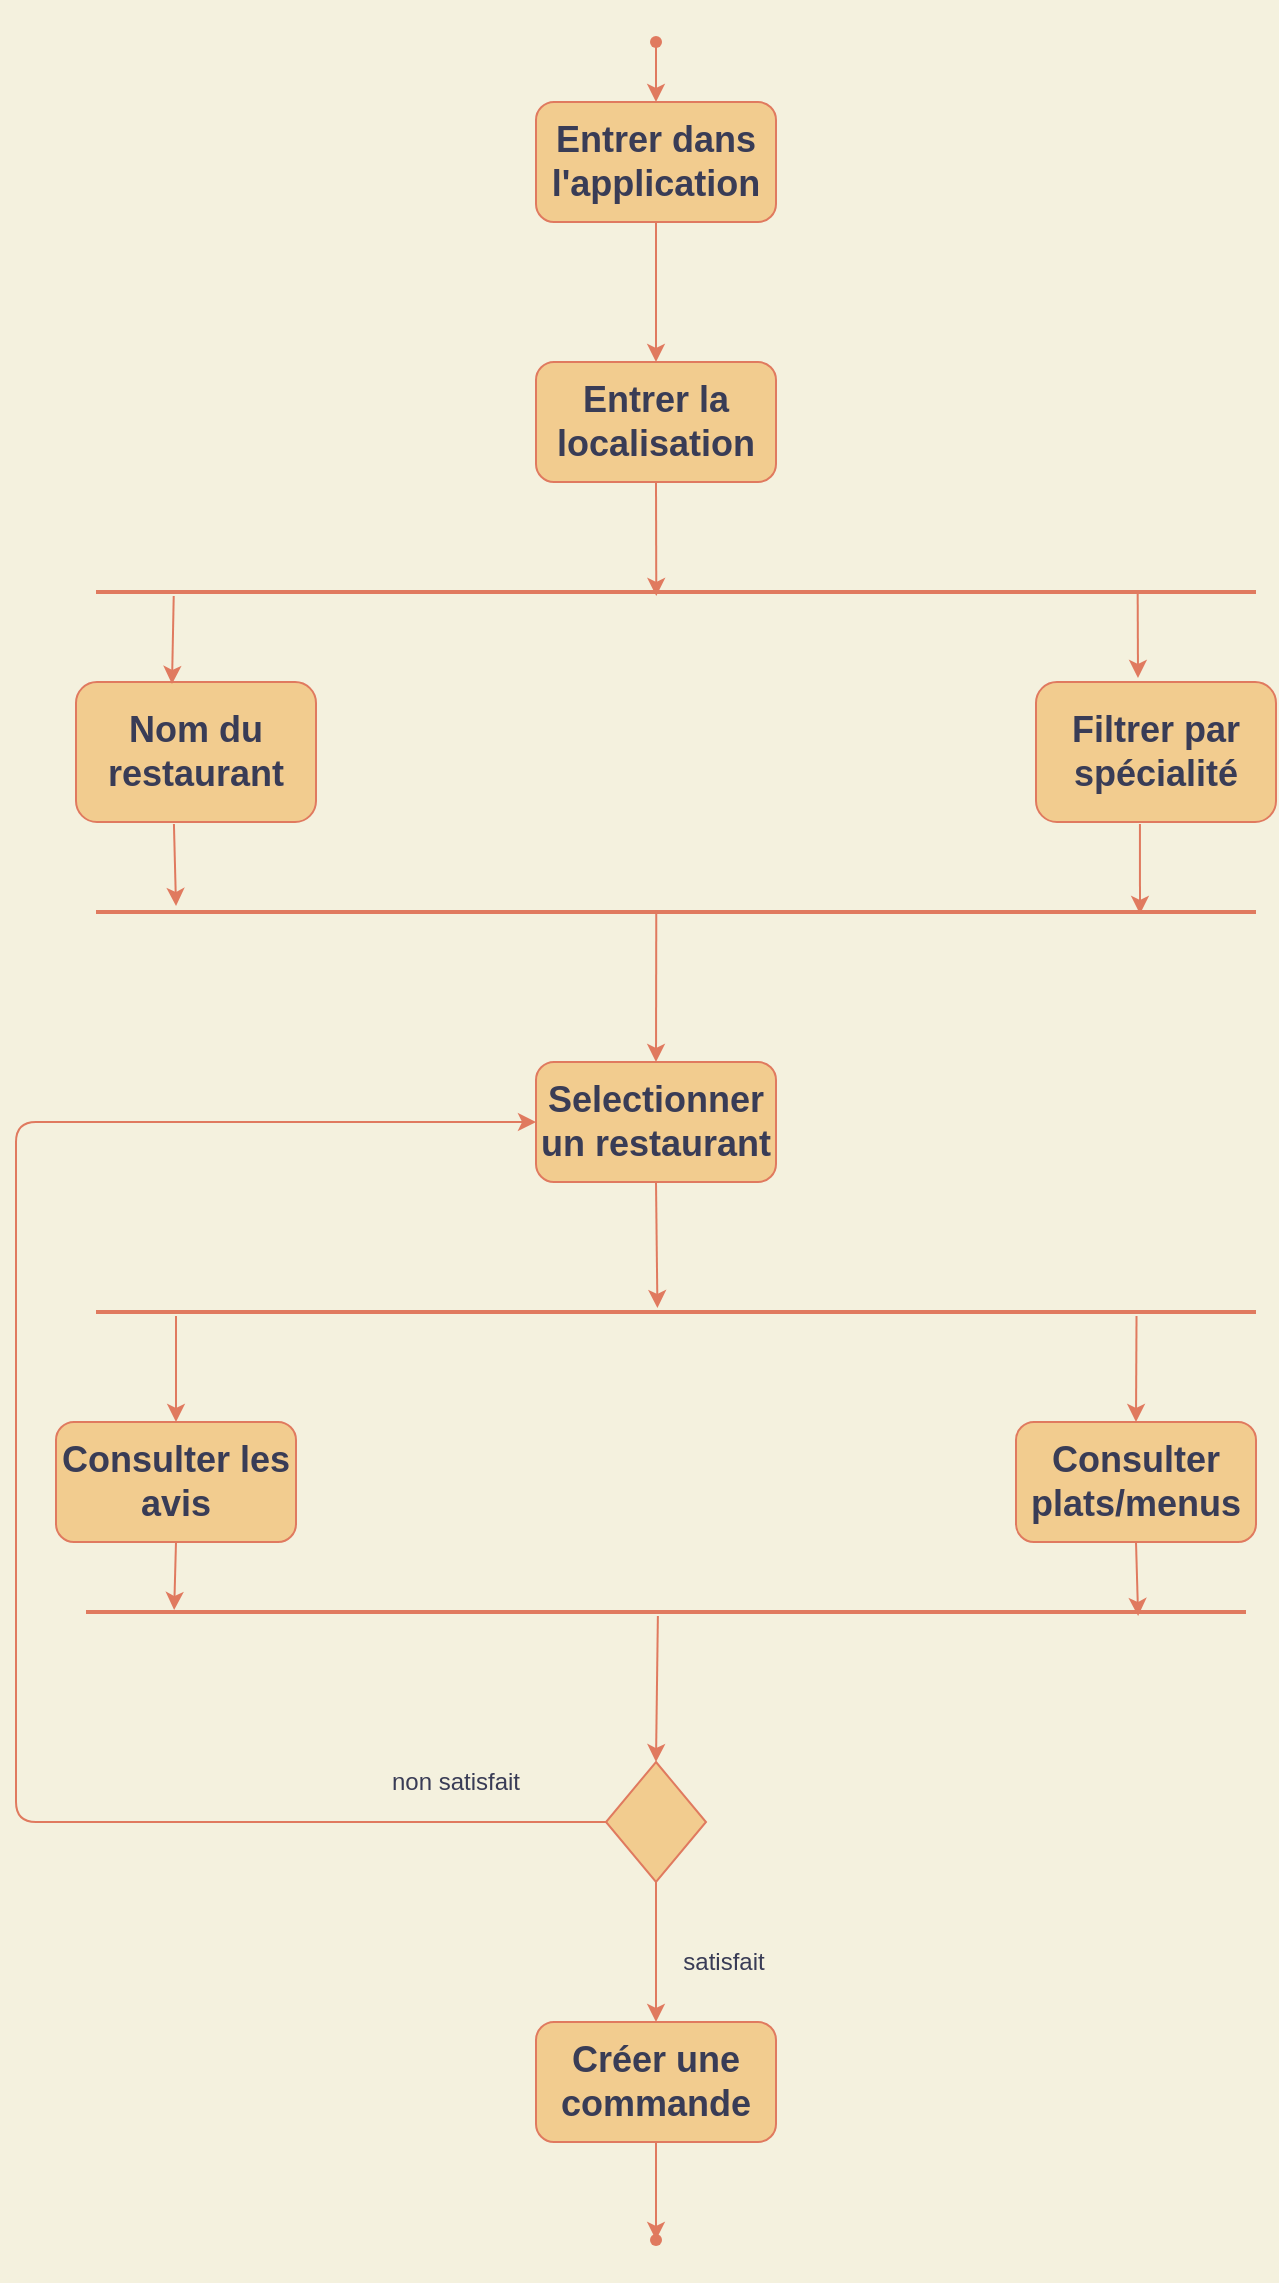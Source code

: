 <mxfile>
    <diagram id="uJ4X8tZM4djJGg5M1Jn0" name="Page-1">
        <mxGraphModel dx="1118" dy="450" grid="0" gridSize="10" guides="1" tooltips="1" connect="1" arrows="1" fold="1" page="1" pageScale="1" pageWidth="827" pageHeight="1169" background="#F4F1DE" math="0" shadow="0">
            <root>
                <mxCell id="0"/>
                <mxCell id="1" parent="0"/>
                <mxCell id="2" value="" style="shape=waypoint;sketch=0;fillStyle=solid;size=6;pointerEvents=1;points=[];fillColor=none;resizable=0;rotatable=0;perimeter=centerPerimeter;snapToPoint=1;strokeColor=#E07A5F;fontColor=#393C56;" parent="1" vertex="1">
                    <mxGeometry x="380" y="30" width="40" height="40" as="geometry"/>
                </mxCell>
                <mxCell id="3" value="" style="endArrow=classic;html=1;exitX=0.575;exitY=0.525;exitDx=0;exitDy=0;exitPerimeter=0;labelBackgroundColor=#F4F1DE;strokeColor=#E07A5F;fontColor=#393C56;" parent="1" source="2" target="4" edge="1">
                    <mxGeometry width="50" height="50" relative="1" as="geometry">
                        <mxPoint x="390" y="330" as="sourcePoint"/>
                        <mxPoint x="440" y="280" as="targetPoint"/>
                    </mxGeometry>
                </mxCell>
                <mxCell id="4" value="&lt;h2&gt;Entrer dans l'application&lt;/h2&gt;" style="rounded=1;whiteSpace=wrap;html=1;fillColor=#F2CC8F;strokeColor=#E07A5F;fontColor=#393C56;" parent="1" vertex="1">
                    <mxGeometry x="340" y="80" width="120" height="60" as="geometry"/>
                </mxCell>
                <mxCell id="5" value="&lt;h2&gt;Entrer la localisation&lt;/h2&gt;" style="rounded=1;whiteSpace=wrap;html=1;fillColor=#F2CC8F;strokeColor=#E07A5F;fontColor=#393C56;" parent="1" vertex="1">
                    <mxGeometry x="340" y="210" width="120" height="60" as="geometry"/>
                </mxCell>
                <mxCell id="6" value="" style="endArrow=classic;html=1;exitX=0.5;exitY=1;exitDx=0;exitDy=0;entryX=0.5;entryY=0;entryDx=0;entryDy=0;labelBackgroundColor=#F4F1DE;strokeColor=#E07A5F;fontColor=#393C56;" parent="1" source="4" edge="1" target="5">
                    <mxGeometry width="50" height="50" relative="1" as="geometry">
                        <mxPoint x="390" y="320" as="sourcePoint"/>
                        <mxPoint x="400" y="180" as="targetPoint"/>
                    </mxGeometry>
                </mxCell>
                <mxCell id="13" value="&lt;h2&gt;Filtrer par spécialité&lt;/h2&gt;" style="rounded=1;whiteSpace=wrap;html=1;fillColor=#F2CC8F;strokeColor=#E07A5F;fontColor=#393C56;" parent="1" vertex="1">
                    <mxGeometry x="590" y="370" width="120" height="70" as="geometry"/>
                </mxCell>
                <mxCell id="15" value="&lt;h2&gt;Selectionner un restaurant&lt;/h2&gt;" style="rounded=1;whiteSpace=wrap;html=1;fillColor=#F2CC8F;strokeColor=#E07A5F;fontColor=#393C56;" parent="1" vertex="1">
                    <mxGeometry x="340" y="560" width="120" height="60" as="geometry"/>
                </mxCell>
                <mxCell id="18" value="" style="line;strokeWidth=2;html=1;labelBackgroundColor=#F4F1DE;fillColor=#F2CC8F;strokeColor=#E07A5F;fontColor=#393C56;" parent="1" vertex="1">
                    <mxGeometry x="120" y="320" width="580" height="10" as="geometry"/>
                </mxCell>
                <mxCell id="22" value="&lt;h2&gt;Consulter les avis&lt;/h2&gt;" style="rounded=1;whiteSpace=wrap;html=1;fillColor=#F2CC8F;strokeColor=#E07A5F;fontColor=#393C56;" parent="1" vertex="1">
                    <mxGeometry x="100" y="740" width="120" height="60" as="geometry"/>
                </mxCell>
                <mxCell id="23" value="&lt;h2&gt;&lt;span&gt;Consulter plats/menus&lt;/span&gt;&lt;/h2&gt;" style="rounded=1;whiteSpace=wrap;html=1;fillColor=#F2CC8F;strokeColor=#E07A5F;fontColor=#393C56;" parent="1" vertex="1">
                    <mxGeometry x="580" y="740" width="120" height="60" as="geometry"/>
                </mxCell>
                <mxCell id="30" value="&lt;h2&gt;Créer une commande&lt;/h2&gt;" style="rounded=1;whiteSpace=wrap;html=1;fillColor=#F2CC8F;strokeColor=#E07A5F;fontColor=#393C56;" parent="1" vertex="1">
                    <mxGeometry x="340" y="1040" width="120" height="60" as="geometry"/>
                </mxCell>
                <mxCell id="36" value="" style="edgeStyle=elbowEdgeStyle;elbow=horizontal;endArrow=classic;html=1;entryX=0;entryY=0.5;entryDx=0;entryDy=0;exitX=0;exitY=0.5;exitDx=0;exitDy=0;labelBackgroundColor=#F4F1DE;strokeColor=#E07A5F;fontColor=#393C56;" parent="1" source="70" target="15" edge="1">
                    <mxGeometry width="50" height="50" relative="1" as="geometry">
                        <mxPoint x="370" y="650" as="sourcePoint"/>
                        <mxPoint x="200" y="881" as="targetPoint"/>
                        <Array as="points">
                            <mxPoint x="80" y="500"/>
                        </Array>
                    </mxGeometry>
                </mxCell>
                <mxCell id="38" value="non satisfait" style="text;html=1;strokeColor=none;fillColor=none;align=center;verticalAlign=middle;whiteSpace=wrap;rounded=0;fontColor=#393C56;" parent="1" vertex="1">
                    <mxGeometry x="260" y="910" width="80" height="20" as="geometry"/>
                </mxCell>
                <mxCell id="45" value="satisfait" style="text;html=1;strokeColor=none;fillColor=none;align=center;verticalAlign=middle;whiteSpace=wrap;rounded=0;strokeWidth=4;fontColor=#393C56;" parent="1" vertex="1">
                    <mxGeometry x="414" y="1000" width="40" height="20" as="geometry"/>
                </mxCell>
                <mxCell id="46" value="" style="shape=waypoint;sketch=0;fillStyle=solid;size=6;pointerEvents=1;points=[];fillColor=none;resizable=0;rotatable=0;perimeter=centerPerimeter;snapToPoint=1;strokeColor=#E07A5F;fontColor=#393C56;" parent="1" vertex="1">
                    <mxGeometry x="380" y="1129" width="40" height="40" as="geometry"/>
                </mxCell>
                <mxCell id="70" value="" style="rhombus;whiteSpace=wrap;html=1;fillColor=#F2CC8F;strokeColor=#E07A5F;fontColor=#393C56;" parent="1" vertex="1">
                    <mxGeometry x="375" y="910" width="50" height="60" as="geometry"/>
                </mxCell>
                <mxCell id="83" value="&lt;h2&gt;Nom du restaurant&lt;/h2&gt;" style="rounded=1;whiteSpace=wrap;html=1;fillColor=#F2CC8F;strokeColor=#E07A5F;fontColor=#393C56;" vertex="1" parent="1">
                    <mxGeometry x="110" y="370" width="120" height="70" as="geometry"/>
                </mxCell>
                <mxCell id="84" value="" style="line;strokeWidth=2;html=1;labelBackgroundColor=#F4F1DE;fillColor=#F2CC8F;strokeColor=#E07A5F;fontColor=#393C56;" vertex="1" parent="1">
                    <mxGeometry x="120" y="480" width="580" height="10" as="geometry"/>
                </mxCell>
                <mxCell id="87" value="" style="endArrow=classic;html=1;entryX=0.483;entryY=0.7;entryDx=0;entryDy=0;entryPerimeter=0;exitX=0.5;exitY=1;exitDx=0;exitDy=0;labelBackgroundColor=#F4F1DE;strokeColor=#E07A5F;fontColor=#393C56;" edge="1" parent="1" source="5" target="18">
                    <mxGeometry width="50" height="50" relative="1" as="geometry">
                        <mxPoint x="360" y="440" as="sourcePoint"/>
                        <mxPoint x="410" y="390" as="targetPoint"/>
                    </mxGeometry>
                </mxCell>
                <mxCell id="88" value="" style="endArrow=classic;html=1;exitX=0.067;exitY=0.7;exitDx=0;exitDy=0;exitPerimeter=0;entryX=0.4;entryY=0.014;entryDx=0;entryDy=0;entryPerimeter=0;labelBackgroundColor=#F4F1DE;strokeColor=#E07A5F;fontColor=#393C56;" edge="1" parent="1" source="18" target="83">
                    <mxGeometry width="50" height="50" relative="1" as="geometry">
                        <mxPoint x="360" y="440" as="sourcePoint"/>
                        <mxPoint x="410" y="390" as="targetPoint"/>
                    </mxGeometry>
                </mxCell>
                <mxCell id="89" value="" style="endArrow=classic;html=1;exitX=0.898;exitY=0.6;exitDx=0;exitDy=0;exitPerimeter=0;entryX=0.425;entryY=-0.029;entryDx=0;entryDy=0;entryPerimeter=0;labelBackgroundColor=#F4F1DE;strokeColor=#E07A5F;fontColor=#393C56;" edge="1" parent="1" source="18" target="13">
                    <mxGeometry width="50" height="50" relative="1" as="geometry">
                        <mxPoint x="360" y="440" as="sourcePoint"/>
                        <mxPoint x="410" y="390" as="targetPoint"/>
                    </mxGeometry>
                </mxCell>
                <mxCell id="90" value="" style="endArrow=classic;html=1;exitX=0.433;exitY=1.014;exitDx=0;exitDy=0;exitPerimeter=0;entryX=0.9;entryY=0.6;entryDx=0;entryDy=0;entryPerimeter=0;labelBackgroundColor=#F4F1DE;strokeColor=#E07A5F;fontColor=#393C56;" edge="1" parent="1" source="13" target="84">
                    <mxGeometry width="50" height="50" relative="1" as="geometry">
                        <mxPoint x="360" y="440" as="sourcePoint"/>
                        <mxPoint x="410" y="390" as="targetPoint"/>
                    </mxGeometry>
                </mxCell>
                <mxCell id="91" value="" style="endArrow=classic;html=1;exitX=0.408;exitY=1.014;exitDx=0;exitDy=0;exitPerimeter=0;entryX=0.069;entryY=0.2;entryDx=0;entryDy=0;entryPerimeter=0;labelBackgroundColor=#F4F1DE;strokeColor=#E07A5F;fontColor=#393C56;" edge="1" parent="1" source="83" target="84">
                    <mxGeometry width="50" height="50" relative="1" as="geometry">
                        <mxPoint x="260" y="450" as="sourcePoint"/>
                        <mxPoint x="410" y="390" as="targetPoint"/>
                    </mxGeometry>
                </mxCell>
                <mxCell id="92" value="" style="endArrow=classic;html=1;exitX=0.483;exitY=0.4;exitDx=0;exitDy=0;exitPerimeter=0;entryX=0.5;entryY=0;entryDx=0;entryDy=0;labelBackgroundColor=#F4F1DE;strokeColor=#E07A5F;fontColor=#393C56;" edge="1" parent="1" source="84" target="15">
                    <mxGeometry width="50" height="50" relative="1" as="geometry">
                        <mxPoint x="360" y="670" as="sourcePoint"/>
                        <mxPoint x="410" y="620" as="targetPoint"/>
                    </mxGeometry>
                </mxCell>
                <mxCell id="93" value="" style="endArrow=classic;html=1;exitX=0.5;exitY=1;exitDx=0;exitDy=0;entryX=0.484;entryY=0.3;entryDx=0;entryDy=0;entryPerimeter=0;labelBackgroundColor=#F4F1DE;strokeColor=#E07A5F;fontColor=#393C56;" edge="1" parent="1" source="15" target="95">
                    <mxGeometry width="50" height="50" relative="1" as="geometry">
                        <mxPoint x="360" y="830" as="sourcePoint"/>
                        <mxPoint x="400" y="680" as="targetPoint"/>
                    </mxGeometry>
                </mxCell>
                <mxCell id="95" value="" style="line;strokeWidth=2;html=1;labelBackgroundColor=#F4F1DE;fillColor=#F2CC8F;strokeColor=#E07A5F;fontColor=#393C56;" vertex="1" parent="1">
                    <mxGeometry x="120" y="680" width="580" height="10" as="geometry"/>
                </mxCell>
                <mxCell id="96" value="" style="line;strokeWidth=2;html=1;labelBackgroundColor=#F4F1DE;fillColor=#F2CC8F;strokeColor=#E07A5F;fontColor=#393C56;" vertex="1" parent="1">
                    <mxGeometry x="115" y="830" width="580" height="10" as="geometry"/>
                </mxCell>
                <mxCell id="97" value="" style="endArrow=classic;html=1;entryX=0.907;entryY=0.7;entryDx=0;entryDy=0;entryPerimeter=0;exitX=0.5;exitY=1;exitDx=0;exitDy=0;labelBackgroundColor=#F4F1DE;strokeColor=#E07A5F;fontColor=#393C56;" edge="1" parent="1" source="23" target="96">
                    <mxGeometry width="50" height="50" relative="1" as="geometry">
                        <mxPoint x="360" y="920" as="sourcePoint"/>
                        <mxPoint x="410" y="870" as="targetPoint"/>
                    </mxGeometry>
                </mxCell>
                <mxCell id="99" value="" style="endArrow=classic;html=1;exitX=0.897;exitY=0.7;exitDx=0;exitDy=0;exitPerimeter=0;entryX=0.5;entryY=0;entryDx=0;entryDy=0;labelBackgroundColor=#F4F1DE;strokeColor=#E07A5F;fontColor=#393C56;" edge="1" parent="1" source="95" target="23">
                    <mxGeometry width="50" height="50" relative="1" as="geometry">
                        <mxPoint x="360" y="920" as="sourcePoint"/>
                        <mxPoint x="410" y="870" as="targetPoint"/>
                    </mxGeometry>
                </mxCell>
                <mxCell id="100" value="" style="endArrow=classic;html=1;labelBackgroundColor=#F4F1DE;strokeColor=#E07A5F;fontColor=#393C56;" edge="1" parent="1">
                    <mxGeometry width="50" height="50" relative="1" as="geometry">
                        <mxPoint x="160" y="687" as="sourcePoint"/>
                        <mxPoint x="160" y="740" as="targetPoint"/>
                    </mxGeometry>
                </mxCell>
                <mxCell id="101" value="" style="endArrow=classic;html=1;entryX=0.076;entryY=0.4;entryDx=0;entryDy=0;entryPerimeter=0;exitX=0.5;exitY=1;exitDx=0;exitDy=0;labelBackgroundColor=#F4F1DE;strokeColor=#E07A5F;fontColor=#393C56;" edge="1" parent="1" source="22" target="96">
                    <mxGeometry width="50" height="50" relative="1" as="geometry">
                        <mxPoint x="360" y="920" as="sourcePoint"/>
                        <mxPoint x="410" y="870" as="targetPoint"/>
                    </mxGeometry>
                </mxCell>
                <mxCell id="102" value="" style="endArrow=classic;html=1;exitX=0.493;exitY=0.7;exitDx=0;exitDy=0;exitPerimeter=0;entryX=0.5;entryY=0;entryDx=0;entryDy=0;labelBackgroundColor=#F4F1DE;strokeColor=#E07A5F;fontColor=#393C56;" edge="1" parent="1" source="96" target="70">
                    <mxGeometry width="50" height="50" relative="1" as="geometry">
                        <mxPoint x="460" y="850" as="sourcePoint"/>
                        <mxPoint x="510" y="800" as="targetPoint"/>
                    </mxGeometry>
                </mxCell>
                <mxCell id="103" value="" style="endArrow=classic;html=1;exitX=0.5;exitY=1;exitDx=0;exitDy=0;entryX=0.65;entryY=0.45;entryDx=0;entryDy=0;entryPerimeter=0;labelBackgroundColor=#F4F1DE;strokeColor=#E07A5F;fontColor=#393C56;" edge="1" parent="1" source="30" target="46">
                    <mxGeometry width="50" height="50" relative="1" as="geometry">
                        <mxPoint x="460" y="1000" as="sourcePoint"/>
                        <mxPoint x="510" y="950" as="targetPoint"/>
                    </mxGeometry>
                </mxCell>
                <mxCell id="104" value="" style="endArrow=classic;html=1;entryX=0.5;entryY=0;entryDx=0;entryDy=0;exitX=0.5;exitY=1;exitDx=0;exitDy=0;labelBackgroundColor=#F4F1DE;strokeColor=#E07A5F;fontColor=#393C56;" edge="1" parent="1" source="70" target="30">
                    <mxGeometry width="50" height="50" relative="1" as="geometry">
                        <mxPoint x="460" y="1000" as="sourcePoint"/>
                        <mxPoint x="510" y="950" as="targetPoint"/>
                    </mxGeometry>
                </mxCell>
            </root>
        </mxGraphModel>
    </diagram>
    <diagram id="Pvk16Yk9mmTxDUWuedHs" name="Page-2">
        <mxGraphModel dx="1118" dy="450" grid="0" gridSize="10" guides="1" tooltips="1" connect="1" arrows="1" fold="1" page="1" pageScale="1" pageWidth="827" pageHeight="1169" background="#F4F1DE" math="0" shadow="0">
            <root>
                <mxCell id="Tb9AdFsS8pXjhhtc2Pzk-0"/>
                <mxCell id="Tb9AdFsS8pXjhhtc2Pzk-1" parent="Tb9AdFsS8pXjhhtc2Pzk-0"/>
                <mxCell id="Tb9AdFsS8pXjhhtc2Pzk-2" value="" style="shape=waypoint;sketch=0;fillStyle=solid;size=6;pointerEvents=1;points=[];fillColor=none;resizable=0;rotatable=0;perimeter=centerPerimeter;snapToPoint=1;rounded=0;fontColor=#393C56;strokeColor=#E07A5F;" vertex="1" parent="Tb9AdFsS8pXjhhtc2Pzk-1">
                    <mxGeometry x="380" y="20" width="40" height="40" as="geometry"/>
                </mxCell>
                <mxCell id="Tb9AdFsS8pXjhhtc2Pzk-3" value="&lt;h2&gt;Ajouter une comande&lt;/h2&gt;" style="rounded=1;whiteSpace=wrap;html=1;sketch=0;fontColor=#393C56;strokeColor=#E07A5F;fillColor=#F2CC8F;" vertex="1" parent="Tb9AdFsS8pXjhhtc2Pzk-1">
                    <mxGeometry x="340" y="640" width="120" height="60" as="geometry"/>
                </mxCell>
                <mxCell id="Tb9AdFsS8pXjhhtc2Pzk-4" value="&lt;h2&gt;Choisir Menu à retirer&lt;/h2&gt;" style="rounded=1;whiteSpace=wrap;html=1;sketch=0;fontColor=#393C56;strokeColor=#E07A5F;fillColor=#F2CC8F;" vertex="1" parent="Tb9AdFsS8pXjhhtc2Pzk-1">
                    <mxGeometry x="80" y="540" width="120" height="60" as="geometry"/>
                </mxCell>
                <mxCell id="Tb9AdFsS8pXjhhtc2Pzk-5" value="&lt;h2&gt;Enregistrer la commande&lt;/h2&gt;" style="rounded=1;whiteSpace=wrap;html=1;sketch=0;fontColor=#393C56;strokeColor=#E07A5F;fillColor=#F2CC8F;" vertex="1" parent="Tb9AdFsS8pXjhhtc2Pzk-1">
                    <mxGeometry x="340" y="940" width="120" height="60" as="geometry"/>
                </mxCell>
                <mxCell id="Tb9AdFsS8pXjhhtc2Pzk-6" value="&lt;h2&gt;Retirer un menu&lt;/h2&gt;" style="rounded=1;whiteSpace=wrap;html=1;sketch=0;fontColor=#393C56;strokeColor=#E07A5F;fillColor=#F2CC8F;" vertex="1" parent="Tb9AdFsS8pXjhhtc2Pzk-1">
                    <mxGeometry x="80" y="640" width="120" height="60" as="geometry"/>
                </mxCell>
                <mxCell id="Tb9AdFsS8pXjhhtc2Pzk-7" value="&lt;h2&gt;Valider le panier&lt;/h2&gt;" style="rounded=1;whiteSpace=wrap;html=1;sketch=0;fontColor=#393C56;strokeColor=#E07A5F;fillColor=#F2CC8F;" vertex="1" parent="Tb9AdFsS8pXjhhtc2Pzk-1">
                    <mxGeometry x="340" y="840" width="120" height="60" as="geometry"/>
                </mxCell>
                <mxCell id="Tb9AdFsS8pXjhhtc2Pzk-8" value="&lt;h2&gt;Ajouter un menu&lt;/h2&gt;" style="rounded=1;whiteSpace=wrap;html=1;sketch=0;fontColor=#393C56;strokeColor=#E07A5F;fillColor=#F2CC8F;" vertex="1" parent="Tb9AdFsS8pXjhhtc2Pzk-1">
                    <mxGeometry x="340" y="330" width="120" height="60" as="geometry"/>
                </mxCell>
                <mxCell id="Tb9AdFsS8pXjhhtc2Pzk-9" value="&lt;h2&gt;Ouvrir le panier&lt;/h2&gt;" style="rounded=1;whiteSpace=wrap;html=1;sketch=0;fontColor=#393C56;strokeColor=#E07A5F;fillColor=#F2CC8F;" vertex="1" parent="Tb9AdFsS8pXjhhtc2Pzk-1">
                    <mxGeometry x="80" y="440" width="120" height="60" as="geometry"/>
                </mxCell>
                <mxCell id="Tb9AdFsS8pXjhhtc2Pzk-10" value="&lt;h2&gt;Créer un panier&lt;/h2&gt;" style="rounded=1;whiteSpace=wrap;html=1;sketch=0;fontColor=#393C56;strokeColor=#E07A5F;fillColor=#F2CC8F;" vertex="1" parent="Tb9AdFsS8pXjhhtc2Pzk-1">
                    <mxGeometry x="340" y="200" width="120" height="60" as="geometry"/>
                </mxCell>
                <mxCell id="Tb9AdFsS8pXjhhtc2Pzk-11" value="&lt;h2&gt;Créer une commande&lt;/h2&gt;" style="rounded=1;whiteSpace=wrap;html=1;sketch=0;fontColor=#393C56;strokeColor=#E07A5F;fillColor=#F2CC8F;" vertex="1" parent="Tb9AdFsS8pXjhhtc2Pzk-1">
                    <mxGeometry x="340" y="90" width="120" height="60" as="geometry"/>
                </mxCell>
                <mxCell id="Tb9AdFsS8pXjhhtc2Pzk-12" value="" style="endArrow=classic;html=1;fontColor=#393C56;strokeColor=#E07A5F;fillColor=#F2CC8F;exitX=0.45;exitY=0.675;exitDx=0;exitDy=0;exitPerimeter=0;entryX=0.5;entryY=0;entryDx=0;entryDy=0;labelBackgroundColor=#F4F1DE;" edge="1" parent="Tb9AdFsS8pXjhhtc2Pzk-1" source="Tb9AdFsS8pXjhhtc2Pzk-2" target="Tb9AdFsS8pXjhhtc2Pzk-11">
                    <mxGeometry width="50" height="50" relative="1" as="geometry">
                        <mxPoint x="390" y="270" as="sourcePoint"/>
                        <mxPoint x="440" y="220" as="targetPoint"/>
                    </mxGeometry>
                </mxCell>
                <mxCell id="Tb9AdFsS8pXjhhtc2Pzk-13" value="" style="endArrow=classic;html=1;fontColor=#393C56;strokeColor=#E07A5F;fillColor=#F2CC8F;exitX=0.5;exitY=1;exitDx=0;exitDy=0;entryX=0.5;entryY=0;entryDx=0;entryDy=0;entryPerimeter=0;labelBackgroundColor=#F4F1DE;" edge="1" parent="Tb9AdFsS8pXjhhtc2Pzk-1" source="Tb9AdFsS8pXjhhtc2Pzk-11" target="Tb9AdFsS8pXjhhtc2Pzk-10">
                    <mxGeometry width="50" height="50" relative="1" as="geometry">
                        <mxPoint x="390" y="270" as="sourcePoint"/>
                        <mxPoint x="400" y="190" as="targetPoint"/>
                    </mxGeometry>
                </mxCell>
                <mxCell id="Tb9AdFsS8pXjhhtc2Pzk-14" value="" style="rhombus;whiteSpace=wrap;html=1;rounded=0;sketch=0;fontColor=#393C56;strokeColor=#E07A5F;fillColor=#F2CC8F;" vertex="1" parent="Tb9AdFsS8pXjhhtc2Pzk-1">
                    <mxGeometry x="365" y="440" width="70" height="60" as="geometry"/>
                </mxCell>
                <mxCell id="Tb9AdFsS8pXjhhtc2Pzk-15" value="" style="endArrow=classic;html=1;fontColor=#393C56;strokeColor=#E07A5F;fillColor=#F2CC8F;exitX=0.5;exitY=1;exitDx=0;exitDy=0;labelBackgroundColor=#F4F1DE;" edge="1" parent="Tb9AdFsS8pXjhhtc2Pzk-1" source="Tb9AdFsS8pXjhhtc2Pzk-10">
                    <mxGeometry width="50" height="50" relative="1" as="geometry">
                        <mxPoint x="390" y="270" as="sourcePoint"/>
                        <mxPoint x="400" y="330" as="targetPoint"/>
                    </mxGeometry>
                </mxCell>
                <mxCell id="Tb9AdFsS8pXjhhtc2Pzk-16" value="" style="endArrow=classic;html=1;fontColor=#393C56;strokeColor=#E07A5F;fillColor=#F2CC8F;exitX=0;exitY=0.5;exitDx=0;exitDy=0;entryX=1;entryY=0.5;entryDx=0;entryDy=0;labelBackgroundColor=#F4F1DE;" edge="1" parent="Tb9AdFsS8pXjhhtc2Pzk-1" source="Tb9AdFsS8pXjhhtc2Pzk-14" target="Tb9AdFsS8pXjhhtc2Pzk-9">
                    <mxGeometry width="50" height="50" relative="1" as="geometry">
                        <mxPoint x="390" y="270" as="sourcePoint"/>
                        <mxPoint x="230" y="350" as="targetPoint"/>
                    </mxGeometry>
                </mxCell>
                <mxCell id="Tb9AdFsS8pXjhhtc2Pzk-19" value="&lt;h3&gt;Modifier panier&lt;/h3&gt;" style="text;html=1;align=center;verticalAlign=middle;whiteSpace=wrap;rounded=0;sketch=0;fontColor=#393C56;" vertex="1" parent="Tb9AdFsS8pXjhhtc2Pzk-1">
                    <mxGeometry x="230" y="440" width="110" height="20" as="geometry"/>
                </mxCell>
                <mxCell id="CWuYNWOtUaod2RrFY3A3-1" value="&lt;h3&gt;Pas modifier panier&lt;/h3&gt;" style="text;html=1;align=center;verticalAlign=middle;whiteSpace=wrap;rounded=0;sketch=0;fontColor=#393C56;" vertex="1" parent="Tb9AdFsS8pXjhhtc2Pzk-1">
                    <mxGeometry x="400" y="550" width="140" height="20" as="geometry"/>
                </mxCell>
                <mxCell id="CWuYNWOtUaod2RrFY3A3-2" value="" style="endArrow=classic;html=1;fontColor=#393C56;strokeColor=#E07A5F;fillColor=#F2CC8F;exitX=0.5;exitY=1;exitDx=0;exitDy=0;entryX=0.5;entryY=0;entryDx=0;entryDy=0;labelBackgroundColor=#F4F1DE;" edge="1" parent="Tb9AdFsS8pXjhhtc2Pzk-1" source="Tb9AdFsS8pXjhhtc2Pzk-9" target="Tb9AdFsS8pXjhhtc2Pzk-4">
                    <mxGeometry width="50" height="50" relative="1" as="geometry">
                        <mxPoint x="390" y="400" as="sourcePoint"/>
                        <mxPoint x="440" y="350" as="targetPoint"/>
                    </mxGeometry>
                </mxCell>
                <mxCell id="CWuYNWOtUaod2RrFY3A3-3" value="" style="endArrow=classic;html=1;fontColor=#393C56;strokeColor=#E07A5F;fillColor=#F2CC8F;exitX=0.5;exitY=1;exitDx=0;exitDy=0;entryX=0.5;entryY=0;entryDx=0;entryDy=0;labelBackgroundColor=#F4F1DE;" edge="1" parent="Tb9AdFsS8pXjhhtc2Pzk-1" source="Tb9AdFsS8pXjhhtc2Pzk-4" target="Tb9AdFsS8pXjhhtc2Pzk-6">
                    <mxGeometry width="50" height="50" relative="1" as="geometry">
                        <mxPoint x="390" y="590" as="sourcePoint"/>
                        <mxPoint x="440" y="540" as="targetPoint"/>
                    </mxGeometry>
                </mxCell>
                <mxCell id="CWuYNWOtUaod2RrFY3A3-5" value="" style="endArrow=classic;html=1;fontColor=#393C56;strokeColor=#E07A5F;fillColor=#F2CC8F;exitX=0.5;exitY=1;exitDx=0;exitDy=0;entryX=0.5;entryY=0;entryDx=0;entryDy=0;labelBackgroundColor=#F4F1DE;" edge="1" parent="Tb9AdFsS8pXjhhtc2Pzk-1" source="Tb9AdFsS8pXjhhtc2Pzk-8" target="Tb9AdFsS8pXjhhtc2Pzk-14">
                    <mxGeometry width="50" height="50" relative="1" as="geometry">
                        <mxPoint x="390" y="480" as="sourcePoint"/>
                        <mxPoint x="440" y="430" as="targetPoint"/>
                    </mxGeometry>
                </mxCell>
                <mxCell id="CWuYNWOtUaod2RrFY3A3-11" value="" style="endArrow=classic;html=1;fontColor=#393C56;strokeColor=#E07A5F;fillColor=#F2CC8F;exitX=0.5;exitY=1;exitDx=0;exitDy=0;entryX=0.5;entryY=0;entryDx=0;entryDy=0;labelBackgroundColor=#F4F1DE;" edge="1" parent="Tb9AdFsS8pXjhhtc2Pzk-1" source="Tb9AdFsS8pXjhhtc2Pzk-14" target="Tb9AdFsS8pXjhhtc2Pzk-3">
                    <mxGeometry width="50" height="50" relative="1" as="geometry">
                        <mxPoint x="390" y="620" as="sourcePoint"/>
                        <mxPoint x="450" y="680" as="targetPoint"/>
                    </mxGeometry>
                </mxCell>
                <mxCell id="CWuYNWOtUaod2RrFY3A3-12" value="" style="rhombus;whiteSpace=wrap;html=1;rounded=0;sketch=0;fontColor=#393C56;strokeColor=#E07A5F;fillColor=#F2CC8F;" vertex="1" parent="Tb9AdFsS8pXjhhtc2Pzk-1">
                    <mxGeometry x="370" y="740" width="60" height="70" as="geometry"/>
                </mxCell>
                <mxCell id="CWuYNWOtUaod2RrFY3A3-13" value="&lt;h2&gt;Donnez les avis&lt;/h2&gt;" style="rounded=1;whiteSpace=wrap;html=1;sketch=0;fontColor=#393C56;strokeColor=#E07A5F;fillColor=#F2CC8F;" vertex="1" parent="Tb9AdFsS8pXjhhtc2Pzk-1">
                    <mxGeometry x="340" y="1030" width="120" height="60" as="geometry"/>
                </mxCell>
                <mxCell id="CWuYNWOtUaod2RrFY3A3-14" value="" style="shape=waypoint;sketch=0;fillStyle=solid;size=6;pointerEvents=1;points=[];fillColor=none;resizable=0;rotatable=0;perimeter=centerPerimeter;snapToPoint=1;rounded=0;fontColor=#393C56;strokeColor=#E07A5F;" vertex="1" parent="Tb9AdFsS8pXjhhtc2Pzk-1">
                    <mxGeometry x="380" y="1129" width="40" height="40" as="geometry"/>
                </mxCell>
                <mxCell id="CWuYNWOtUaod2RrFY3A3-16" value="" style="endArrow=classic;html=1;fontColor=#393C56;strokeColor=#E07A5F;fillColor=#F2CC8F;exitX=1;exitY=0.5;exitDx=0;exitDy=0;entryX=0;entryY=0.5;entryDx=0;entryDy=0;labelBackgroundColor=#F4F1DE;" edge="1" parent="Tb9AdFsS8pXjhhtc2Pzk-1" source="Tb9AdFsS8pXjhhtc2Pzk-6" target="Tb9AdFsS8pXjhhtc2Pzk-3">
                    <mxGeometry width="50" height="50" relative="1" as="geometry">
                        <mxPoint x="540" y="680" as="sourcePoint"/>
                        <mxPoint x="590" y="630" as="targetPoint"/>
                    </mxGeometry>
                </mxCell>
                <mxCell id="CWuYNWOtUaod2RrFY3A3-17" value="" style="endArrow=classic;html=1;fontColor=#393C56;strokeColor=#E07A5F;fillColor=#F2CC8F;exitX=0.5;exitY=1;exitDx=0;exitDy=0;labelBackgroundColor=#F4F1DE;" edge="1" parent="Tb9AdFsS8pXjhhtc2Pzk-1" source="Tb9AdFsS8pXjhhtc2Pzk-3">
                    <mxGeometry width="50" height="50" relative="1" as="geometry">
                        <mxPoint x="540" y="680" as="sourcePoint"/>
                        <mxPoint x="400" y="740" as="targetPoint"/>
                    </mxGeometry>
                </mxCell>
                <mxCell id="CWuYNWOtUaod2RrFY3A3-18" value="" style="endArrow=classic;html=1;fontColor=#393C56;strokeColor=#E07A5F;fillColor=#F2CC8F;exitX=0.5;exitY=1;exitDx=0;exitDy=0;entryX=0.5;entryY=0;entryDx=0;entryDy=0;labelBackgroundColor=#F4F1DE;" edge="1" parent="Tb9AdFsS8pXjhhtc2Pzk-1" source="CWuYNWOtUaod2RrFY3A3-12" target="Tb9AdFsS8pXjhhtc2Pzk-7">
                    <mxGeometry width="50" height="50" relative="1" as="geometry">
                        <mxPoint x="540" y="880" as="sourcePoint"/>
                        <mxPoint x="590" y="830" as="targetPoint"/>
                    </mxGeometry>
                </mxCell>
                <mxCell id="CWuYNWOtUaod2RrFY3A3-19" value="" style="endArrow=classic;html=1;fontColor=#393C56;strokeColor=#E07A5F;fillColor=#F2CC8F;exitX=0.5;exitY=1;exitDx=0;exitDy=0;entryX=0.5;entryY=0;entryDx=0;entryDy=0;labelBackgroundColor=#F4F1DE;" edge="1" parent="Tb9AdFsS8pXjhhtc2Pzk-1" source="Tb9AdFsS8pXjhhtc2Pzk-7" target="Tb9AdFsS8pXjhhtc2Pzk-5">
                    <mxGeometry width="50" height="50" relative="1" as="geometry">
                        <mxPoint x="540" y="880" as="sourcePoint"/>
                        <mxPoint x="590" y="830" as="targetPoint"/>
                    </mxGeometry>
                </mxCell>
                <mxCell id="CWuYNWOtUaod2RrFY3A3-20" value="" style="endArrow=classic;html=1;fontColor=#393C56;strokeColor=#E07A5F;fillColor=#F2CC8F;exitX=0.5;exitY=1;exitDx=0;exitDy=0;labelBackgroundColor=#F4F1DE;" edge="1" parent="Tb9AdFsS8pXjhhtc2Pzk-1" source="CWuYNWOtUaod2RrFY3A3-13" target="CWuYNWOtUaod2RrFY3A3-14">
                    <mxGeometry width="50" height="50" relative="1" as="geometry">
                        <mxPoint x="540" y="990" as="sourcePoint"/>
                        <mxPoint x="590" y="940" as="targetPoint"/>
                    </mxGeometry>
                </mxCell>
                <mxCell id="CWuYNWOtUaod2RrFY3A3-21" value="" style="endArrow=classic;html=1;fontColor=#393C56;strokeColor=#E07A5F;fillColor=#F2CC8F;exitX=0.5;exitY=1;exitDx=0;exitDy=0;entryX=0.5;entryY=0;entryDx=0;entryDy=0;labelBackgroundColor=#F4F1DE;" edge="1" parent="Tb9AdFsS8pXjhhtc2Pzk-1" source="Tb9AdFsS8pXjhhtc2Pzk-5" target="CWuYNWOtUaod2RrFY3A3-13">
                    <mxGeometry width="50" height="50" relative="1" as="geometry">
                        <mxPoint x="540" y="990" as="sourcePoint"/>
                        <mxPoint x="590" y="940" as="targetPoint"/>
                    </mxGeometry>
                </mxCell>
                <mxCell id="CWuYNWOtUaod2RrFY3A3-22" value="&lt;h3&gt;Oui&lt;/h3&gt;" style="text;html=1;align=center;verticalAlign=middle;whiteSpace=wrap;rounded=0;sketch=0;fontColor=#393C56;" vertex="1" parent="Tb9AdFsS8pXjhhtc2Pzk-1">
                    <mxGeometry x="450" y="750" width="140" height="20" as="geometry"/>
                </mxCell>
                <mxCell id="CWuYNWOtUaod2RrFY3A3-23" value="&lt;h3&gt;Non&lt;/h3&gt;" style="text;html=1;align=center;verticalAlign=middle;whiteSpace=wrap;rounded=0;sketch=0;fontColor=#393C56;" vertex="1" parent="Tb9AdFsS8pXjhhtc2Pzk-1">
                    <mxGeometry x="310" y="810" width="140" height="20" as="geometry"/>
                </mxCell>
                <mxCell id="CWuYNWOtUaod2RrFY3A3-24" value="" style="edgeStyle=elbowEdgeStyle;elbow=horizontal;endArrow=classic;html=1;fontColor=#393C56;strokeColor=#E07A5F;fillColor=#F2CC8F;exitX=1;exitY=0.5;exitDx=0;exitDy=0;entryX=1;entryY=0.5;entryDx=0;entryDy=0;labelBackgroundColor=#F4F1DE;" edge="1" parent="Tb9AdFsS8pXjhhtc2Pzk-1" source="CWuYNWOtUaod2RrFY3A3-12" target="Tb9AdFsS8pXjhhtc2Pzk-8">
                    <mxGeometry width="50" height="50" relative="1" as="geometry">
                        <mxPoint x="540" y="720" as="sourcePoint"/>
                        <mxPoint x="590" y="670" as="targetPoint"/>
                        <Array as="points">
                            <mxPoint x="640" y="740"/>
                        </Array>
                    </mxGeometry>
                </mxCell>
            </root>
        </mxGraphModel>
    </diagram>
</mxfile>